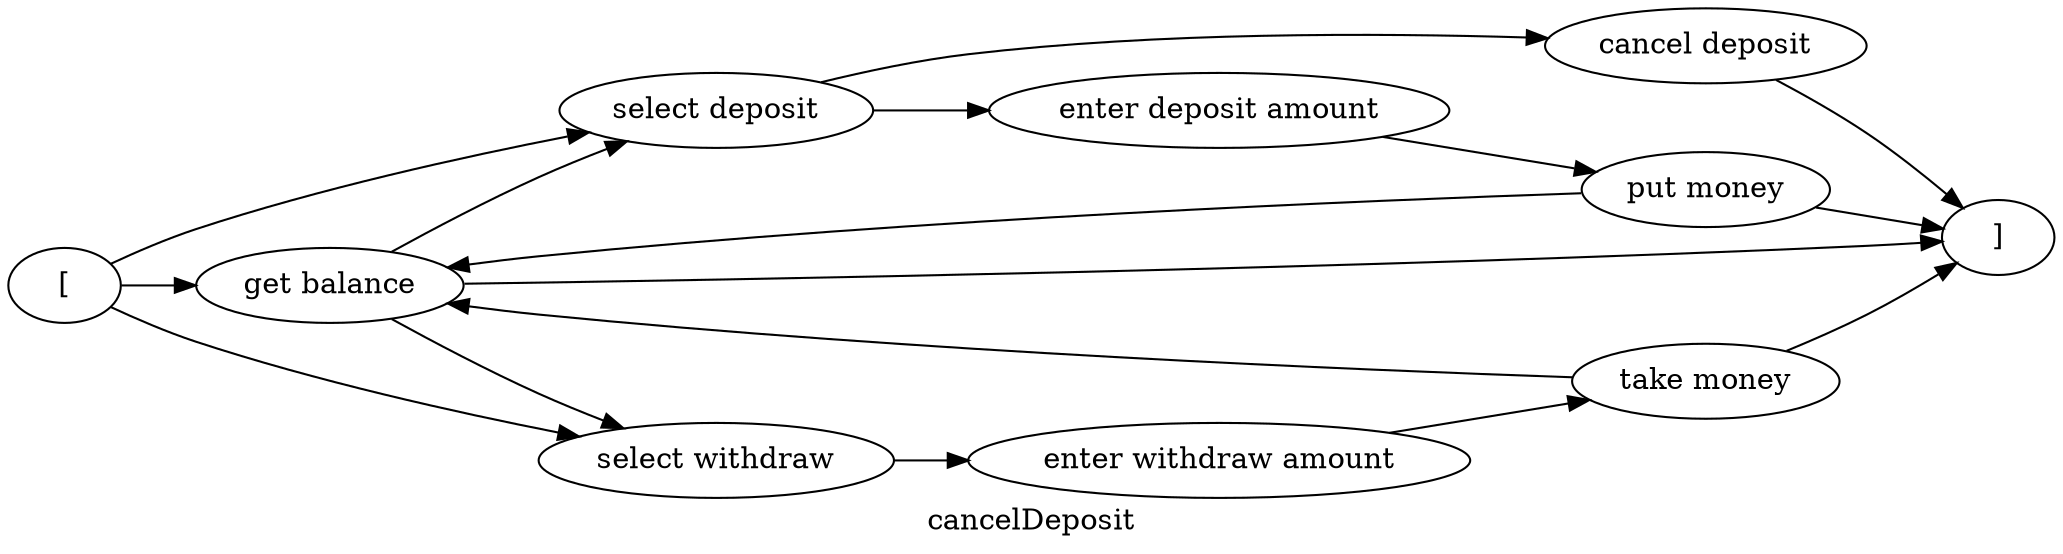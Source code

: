 digraph G {
rankdir = LR
label = "cancelDeposit";
esg3_vertex2 -> esg3_vertex1;
esg3_vertex0 -> esg3_vertex2;
esg3_vertex2 -> esg3_vertex3;
esg3_vertex0 -> esg3_vertex3;
esg3_vertex3 -> esg3_vertex4;
esg3_vertex4 -> esg3_vertex5;
esg3_vertex5 -> esg3_vertex1;
esg3_vertex5 -> esg3_vertex2;
esg3_vertex2 -> esg3_vertex6;
esg3_vertex0 -> esg3_vertex6;
esg3_vertex6 -> esg3_vertex7;
esg3_vertex7 -> esg3_vertex8;
esg3_vertex8 -> esg3_vertex1;
esg3_vertex8 -> esg3_vertex2;
esg3_vertex3 -> esg3_vertex9;
esg3_vertex9 -> esg3_vertex1;
esg3_vertex2 [label = "get balance"]
esg3_vertex1 [label = "]"]
esg3_vertex0 [label = "["]
esg3_vertex3 [label = "select deposit"]
esg3_vertex4 [label = "enter deposit amount"]
esg3_vertex5 [label = "put money"]
esg3_vertex6 [label = "select withdraw"]
esg3_vertex7 [label = "enter withdraw amount"]
esg3_vertex8 [label = "take money"]
esg3_vertex9 [label = "cancel deposit"]
}

